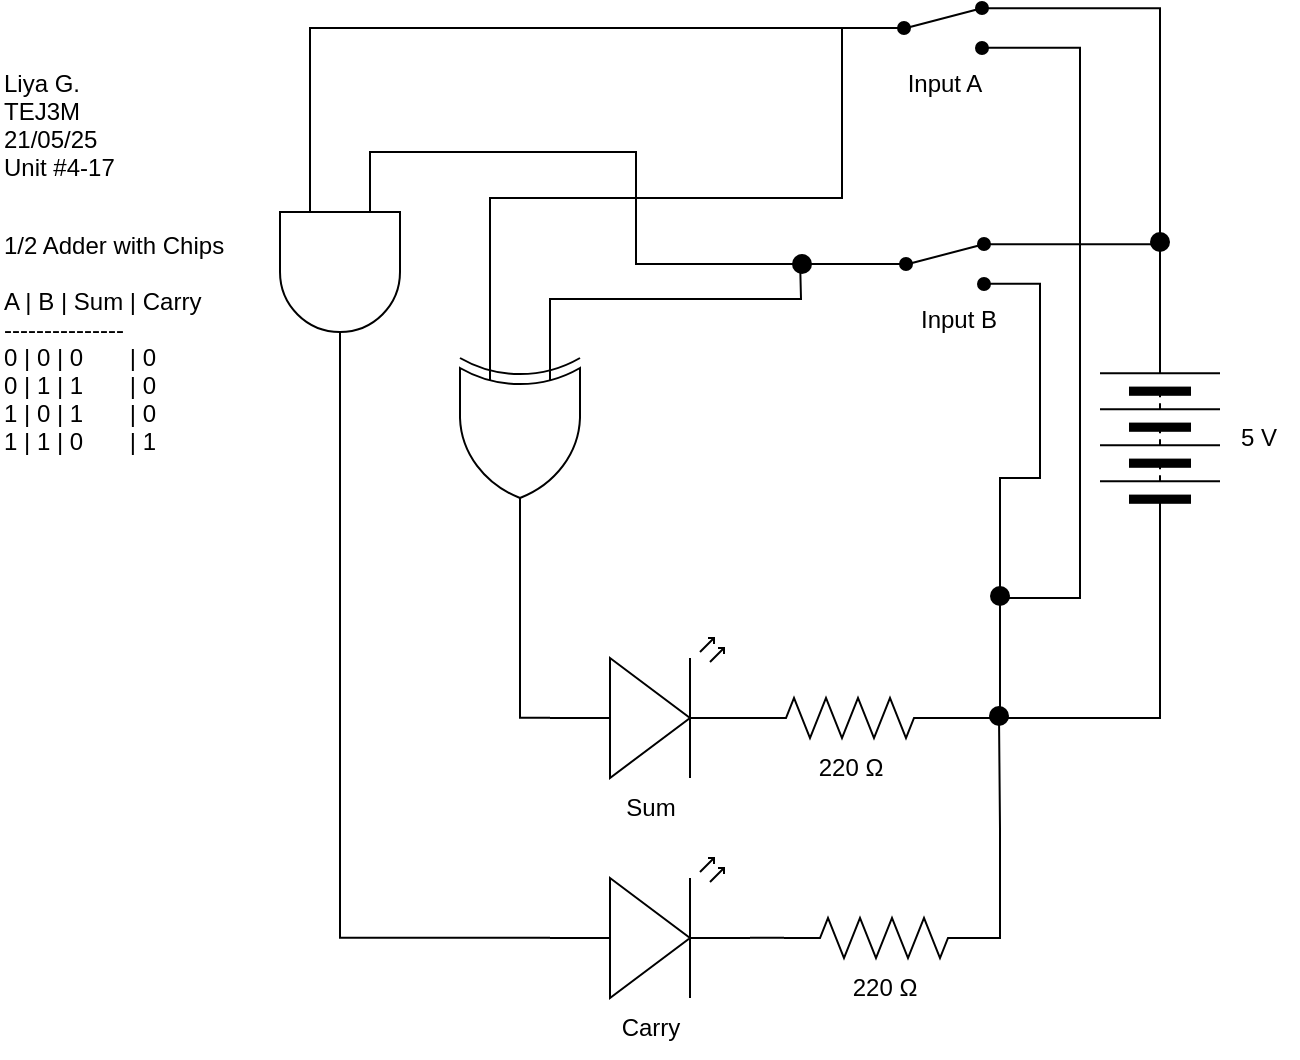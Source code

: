 <mxfile>
    <diagram id="zq-oUUJKmflwyd3deVil" name="Page-1">
        <mxGraphModel dx="1463" dy="1755" grid="1" gridSize="10" guides="1" tooltips="1" connect="1" arrows="1" fold="1" page="1" pageScale="1" pageWidth="827" pageHeight="1169" math="0" shadow="0">
            <root>
                <mxCell id="0"/>
                <mxCell id="1" parent="0"/>
                <mxCell id="2" value="" style="verticalLabelPosition=bottom;shadow=0;dashed=0;align=center;html=1;verticalAlign=top;shape=mxgraph.electrical.opto_electronics.led_2;pointerEvents=1;rotation=-180;flipH=1;flipV=1;" parent="1" vertex="1">
                    <mxGeometry x="255" y="250" width="100" height="70" as="geometry"/>
                </mxCell>
                <mxCell id="3" style="edgeStyle=orthogonalEdgeStyle;html=1;exitX=1;exitY=0.5;exitDx=0;exitDy=0;exitPerimeter=0;entryX=0;entryY=0.5;entryDx=0;entryDy=0;rounded=0;curved=0;endArrow=none;endFill=0;" parent="1" source="4" target="6" edge="1">
                    <mxGeometry relative="1" as="geometry"/>
                </mxCell>
                <mxCell id="4" value="" style="pointerEvents=1;verticalLabelPosition=bottom;shadow=0;dashed=0;align=center;html=1;verticalAlign=top;shape=mxgraph.electrical.resistors.resistor_2;rotation=0;flipV=0;flipH=0;" parent="1" vertex="1">
                    <mxGeometry x="355" y="280" width="100" height="20" as="geometry"/>
                </mxCell>
                <mxCell id="5" value="220&amp;nbsp;Ω" style="text;html=1;align=center;verticalAlign=middle;resizable=0;points=[];autosize=1;strokeColor=none;fillColor=none;" parent="1" vertex="1">
                    <mxGeometry x="375" y="300" width="60" height="30" as="geometry"/>
                </mxCell>
                <mxCell id="6" value="" style="pointerEvents=1;verticalLabelPosition=bottom;shadow=0;dashed=0;align=center;html=1;verticalAlign=top;shape=mxgraph.electrical.miscellaneous.batteryStack;rotation=-90;" parent="1" vertex="1">
                    <mxGeometry x="510" y="120" width="100" height="60" as="geometry"/>
                </mxCell>
                <mxCell id="7" style="edgeStyle=orthogonalEdgeStyle;html=1;exitX=1;exitY=0.12;exitDx=0;exitDy=0;entryX=1;entryY=0.5;entryDx=0;entryDy=0;rounded=0;curved=0;endArrow=none;endFill=0;" parent="1" source="9" target="6" edge="1">
                    <mxGeometry relative="1" as="geometry"/>
                </mxCell>
                <mxCell id="8" style="edgeStyle=orthogonalEdgeStyle;html=1;exitX=1;exitY=0.88;exitDx=0;exitDy=0;rounded=0;endArrow=none;endFill=0;" parent="1" source="9" edge="1">
                    <mxGeometry relative="1" as="geometry">
                        <mxPoint x="480" y="230" as="targetPoint"/>
                        <Array as="points">
                            <mxPoint x="520" y="-45"/>
                            <mxPoint x="520" y="230"/>
                        </Array>
                    </mxGeometry>
                </mxCell>
                <mxCell id="9" value="" style="html=1;shape=mxgraph.electrical.electro-mechanical.twoWaySwitch;aspect=fixed;elSwitchState=2;flipH=0;flipV=0;fillColor=#000000;" parent="1" vertex="1">
                    <mxGeometry x="414" y="-68" width="75" height="26" as="geometry"/>
                </mxCell>
                <mxCell id="10" style="edgeStyle=orthogonalEdgeStyle;html=1;exitX=1;exitY=0.12;exitDx=0;exitDy=0;entryX=1;entryY=0.5;entryDx=0;entryDy=0;rounded=0;endArrow=none;endFill=0;" parent="1" source="11" target="6" edge="1">
                    <mxGeometry relative="1" as="geometry"/>
                </mxCell>
                <mxCell id="11" value="" style="html=1;shape=mxgraph.electrical.electro-mechanical.twoWaySwitch;aspect=fixed;elSwitchState=2;flipH=0;flipV=0;fillColor=#000000;" parent="1" vertex="1">
                    <mxGeometry x="415" y="50" width="75" height="26" as="geometry"/>
                </mxCell>
                <mxCell id="12" value="Input A" style="text;html=1;align=center;verticalAlign=middle;resizable=0;points=[];autosize=1;strokeColor=none;fillColor=none;" parent="1" vertex="1">
                    <mxGeometry x="421.5" y="-42" width="60" height="30" as="geometry"/>
                </mxCell>
                <mxCell id="13" value="Input B" style="text;html=1;align=center;verticalAlign=middle;resizable=0;points=[];autosize=1;strokeColor=none;fillColor=none;" parent="1" vertex="1">
                    <mxGeometry x="429" y="76" width="60" height="30" as="geometry"/>
                </mxCell>
                <mxCell id="14" value="Liya G.&#xa;TEJ3M&#xa;21/05/25&#xa;Unit #4-17" style="text;align=left;verticalAlign=middle;resizable=0;points=[];autosize=1;strokeColor=none;fillColor=none;" parent="1" vertex="1">
                    <mxGeometry x="-20" y="-42" width="80" height="70" as="geometry"/>
                </mxCell>
                <mxCell id="15" value="1/2 Adder with Chips&#xa;&#xa;A | B | Sum | Carry &#xa;---------------&#xa;0 | 0 | 0       | 0&#xa;0 | 1 | 1       | 0&#xa;1 | 0 | 1       | 0&#xa;1 | 1 | 0       | 1" style="text;align=left;verticalAlign=middle;resizable=0;points=[];autosize=1;strokeColor=none;fillColor=none;" parent="1" vertex="1">
                    <mxGeometry x="-20" y="37" width="130" height="130" as="geometry"/>
                </mxCell>
                <mxCell id="16" style="edgeStyle=orthogonalEdgeStyle;html=1;entryX=0;entryY=0.57;entryDx=0;entryDy=0;entryPerimeter=0;endArrow=none;endFill=0;rounded=0;exitX=1;exitY=0.5;exitDx=0;exitDy=0;exitPerimeter=0;" parent="1" source="25" target="2" edge="1">
                    <mxGeometry relative="1" as="geometry">
                        <Array as="points">
                            <mxPoint x="240" y="290"/>
                        </Array>
                        <mxPoint x="200" y="190" as="sourcePoint"/>
                    </mxGeometry>
                </mxCell>
                <mxCell id="17" style="edgeStyle=orthogonalEdgeStyle;html=1;exitX=1;exitY=0.57;exitDx=0;exitDy=0;exitPerimeter=0;entryX=0;entryY=0.5;entryDx=0;entryDy=0;entryPerimeter=0;endArrow=none;endFill=0;rounded=0;curved=0;" parent="1" source="2" target="4" edge="1">
                    <mxGeometry relative="1" as="geometry"/>
                </mxCell>
                <mxCell id="18" style="edgeStyle=orthogonalEdgeStyle;html=1;exitX=1;exitY=0.88;exitDx=0;exitDy=0;entryX=1;entryY=0.5;entryDx=0;entryDy=0;entryPerimeter=0;rounded=0;endArrow=none;endFill=0;" parent="1" source="11" target="4" edge="1">
                    <mxGeometry relative="1" as="geometry">
                        <Array as="points">
                            <mxPoint x="500" y="73"/>
                            <mxPoint x="500" y="170"/>
                            <mxPoint x="480" y="170"/>
                            <mxPoint x="480" y="290"/>
                        </Array>
                    </mxGeometry>
                </mxCell>
                <mxCell id="19" value="" style="shape=waypoint;sketch=0;size=6;pointerEvents=1;points=[];fillColor=none;resizable=0;rotatable=0;perimeter=centerPerimeter;snapToPoint=1;strokeWidth=3;" parent="1" vertex="1">
                    <mxGeometry x="550" y="42" width="20" height="20" as="geometry"/>
                </mxCell>
                <mxCell id="20" value="" style="shape=waypoint;sketch=0;size=6;pointerEvents=1;points=[];fillColor=none;resizable=0;rotatable=0;perimeter=centerPerimeter;snapToPoint=1;strokeWidth=3;" parent="1" vertex="1">
                    <mxGeometry x="470" y="219" width="20" height="20" as="geometry"/>
                </mxCell>
                <mxCell id="21" value="" style="shape=waypoint;sketch=0;size=6;pointerEvents=1;points=[];fillColor=none;resizable=0;rotatable=0;perimeter=centerPerimeter;snapToPoint=1;strokeWidth=3;" parent="1" vertex="1">
                    <mxGeometry x="469.5" y="279" width="20" height="20" as="geometry"/>
                </mxCell>
                <mxCell id="22" value="5 V" style="text;html=1;align=center;verticalAlign=middle;resizable=0;points=[];autosize=1;strokeColor=none;fillColor=none;" parent="1" vertex="1">
                    <mxGeometry x="589" y="135" width="40" height="30" as="geometry"/>
                </mxCell>
                <mxCell id="23" value="Sum" style="text;html=1;align=center;verticalAlign=middle;resizable=0;points=[];autosize=1;strokeColor=none;fillColor=none;" parent="1" vertex="1">
                    <mxGeometry x="280" y="320" width="50" height="30" as="geometry"/>
                </mxCell>
                <mxCell id="32" style="edgeStyle=orthogonalEdgeStyle;html=1;exitX=0;exitY=0.75;exitDx=0;exitDy=0;exitPerimeter=0;rounded=0;endArrow=none;endFill=0;" parent="1" source="25" edge="1">
                    <mxGeometry relative="1" as="geometry">
                        <mxPoint x="400" y="-55" as="targetPoint"/>
                        <mxPoint x="225" y="82" as="sourcePoint"/>
                        <Array as="points">
                            <mxPoint x="225" y="30"/>
                            <mxPoint x="401" y="30"/>
                        </Array>
                    </mxGeometry>
                </mxCell>
                <mxCell id="40" style="edgeStyle=orthogonalEdgeStyle;html=1;exitX=0;exitY=0.25;exitDx=0;exitDy=0;exitPerimeter=0;rounded=0;endArrow=none;endFill=0;" parent="1" source="25" edge="1">
                    <mxGeometry relative="1" as="geometry">
                        <mxPoint x="380" y="60" as="targetPoint"/>
                    </mxGeometry>
                </mxCell>
                <mxCell id="25" value="" style="verticalLabelPosition=bottom;shadow=0;dashed=0;align=center;html=1;verticalAlign=top;shape=mxgraph.electrical.logic_gates.logic_gate;operation=xor;rotation=90;" parent="1" vertex="1">
                    <mxGeometry x="190" y="120" width="100" height="60" as="geometry"/>
                </mxCell>
                <mxCell id="31" style="edgeStyle=orthogonalEdgeStyle;html=1;exitX=0;exitY=0.25;exitDx=0;exitDy=0;exitPerimeter=0;entryX=0;entryY=0.5;entryDx=0;entryDy=0;endArrow=none;endFill=0;rounded=0;" parent="1" source="27" target="11" edge="1">
                    <mxGeometry relative="1" as="geometry">
                        <Array as="points">
                            <mxPoint x="165" y="7"/>
                            <mxPoint x="298" y="7"/>
                            <mxPoint x="298" y="63"/>
                        </Array>
                    </mxGeometry>
                </mxCell>
                <mxCell id="27" value="" style="verticalLabelPosition=bottom;shadow=0;dashed=0;align=center;html=1;verticalAlign=top;shape=mxgraph.electrical.logic_gates.logic_gate;operation=and;rotation=90;" parent="1" vertex="1">
                    <mxGeometry x="100" y="37" width="100" height="60" as="geometry"/>
                </mxCell>
                <mxCell id="28" style="edgeStyle=orthogonalEdgeStyle;html=1;entryX=0;entryY=0.75;entryDx=0;entryDy=0;entryPerimeter=0;rounded=0;endArrow=none;endFill=0;" parent="1" source="9" target="27" edge="1">
                    <mxGeometry relative="1" as="geometry"/>
                </mxCell>
                <mxCell id="29" value="" style="verticalLabelPosition=bottom;shadow=0;dashed=0;align=center;html=1;verticalAlign=top;shape=mxgraph.electrical.opto_electronics.led_2;pointerEvents=1;rotation=-180;flipH=1;flipV=1;" parent="1" vertex="1">
                    <mxGeometry x="255" y="360" width="100" height="70" as="geometry"/>
                </mxCell>
                <mxCell id="30" style="edgeStyle=orthogonalEdgeStyle;html=1;entryX=0;entryY=0.57;entryDx=0;entryDy=0;entryPerimeter=0;rounded=0;endArrow=none;endFill=0;" parent="1" source="27" target="29" edge="1">
                    <mxGeometry relative="1" as="geometry">
                        <Array as="points">
                            <mxPoint x="150" y="400"/>
                        </Array>
                    </mxGeometry>
                </mxCell>
                <mxCell id="39" style="edgeStyle=orthogonalEdgeStyle;html=1;endArrow=none;endFill=0;rounded=0;" parent="1" source="34" target="21" edge="1">
                    <mxGeometry relative="1" as="geometry">
                        <Array as="points">
                            <mxPoint x="480" y="400"/>
                            <mxPoint x="480" y="345"/>
                        </Array>
                    </mxGeometry>
                </mxCell>
                <mxCell id="34" value="" style="pointerEvents=1;verticalLabelPosition=bottom;shadow=0;dashed=0;align=center;html=1;verticalAlign=top;shape=mxgraph.electrical.resistors.resistor_2;rotation=0;flipV=0;flipH=0;" parent="1" vertex="1">
                    <mxGeometry x="372" y="390" width="100" height="20" as="geometry"/>
                </mxCell>
                <mxCell id="36" style="edgeStyle=orthogonalEdgeStyle;html=1;exitX=1;exitY=0.57;exitDx=0;exitDy=0;exitPerimeter=0;entryX=0;entryY=0.5;entryDx=0;entryDy=0;entryPerimeter=0;endArrow=none;endFill=0;rounded=0;" parent="1" source="29" target="34" edge="1">
                    <mxGeometry relative="1" as="geometry"/>
                </mxCell>
                <mxCell id="37" value="220&amp;nbsp;Ω" style="text;html=1;align=center;verticalAlign=middle;resizable=0;points=[];autosize=1;strokeColor=none;fillColor=none;" parent="1" vertex="1">
                    <mxGeometry x="392" y="410" width="60" height="30" as="geometry"/>
                </mxCell>
                <mxCell id="38" value="Carry" style="text;html=1;align=center;verticalAlign=middle;resizable=0;points=[];autosize=1;strokeColor=none;fillColor=none;" parent="1" vertex="1">
                    <mxGeometry x="280" y="430" width="50" height="30" as="geometry"/>
                </mxCell>
                <mxCell id="41" value="" style="shape=waypoint;sketch=0;size=6;pointerEvents=1;points=[];fillColor=none;resizable=0;rotatable=0;perimeter=centerPerimeter;snapToPoint=1;strokeWidth=3;" parent="1" vertex="1">
                    <mxGeometry x="371" y="53" width="20" height="20" as="geometry"/>
                </mxCell>
            </root>
        </mxGraphModel>
    </diagram>
</mxfile>
